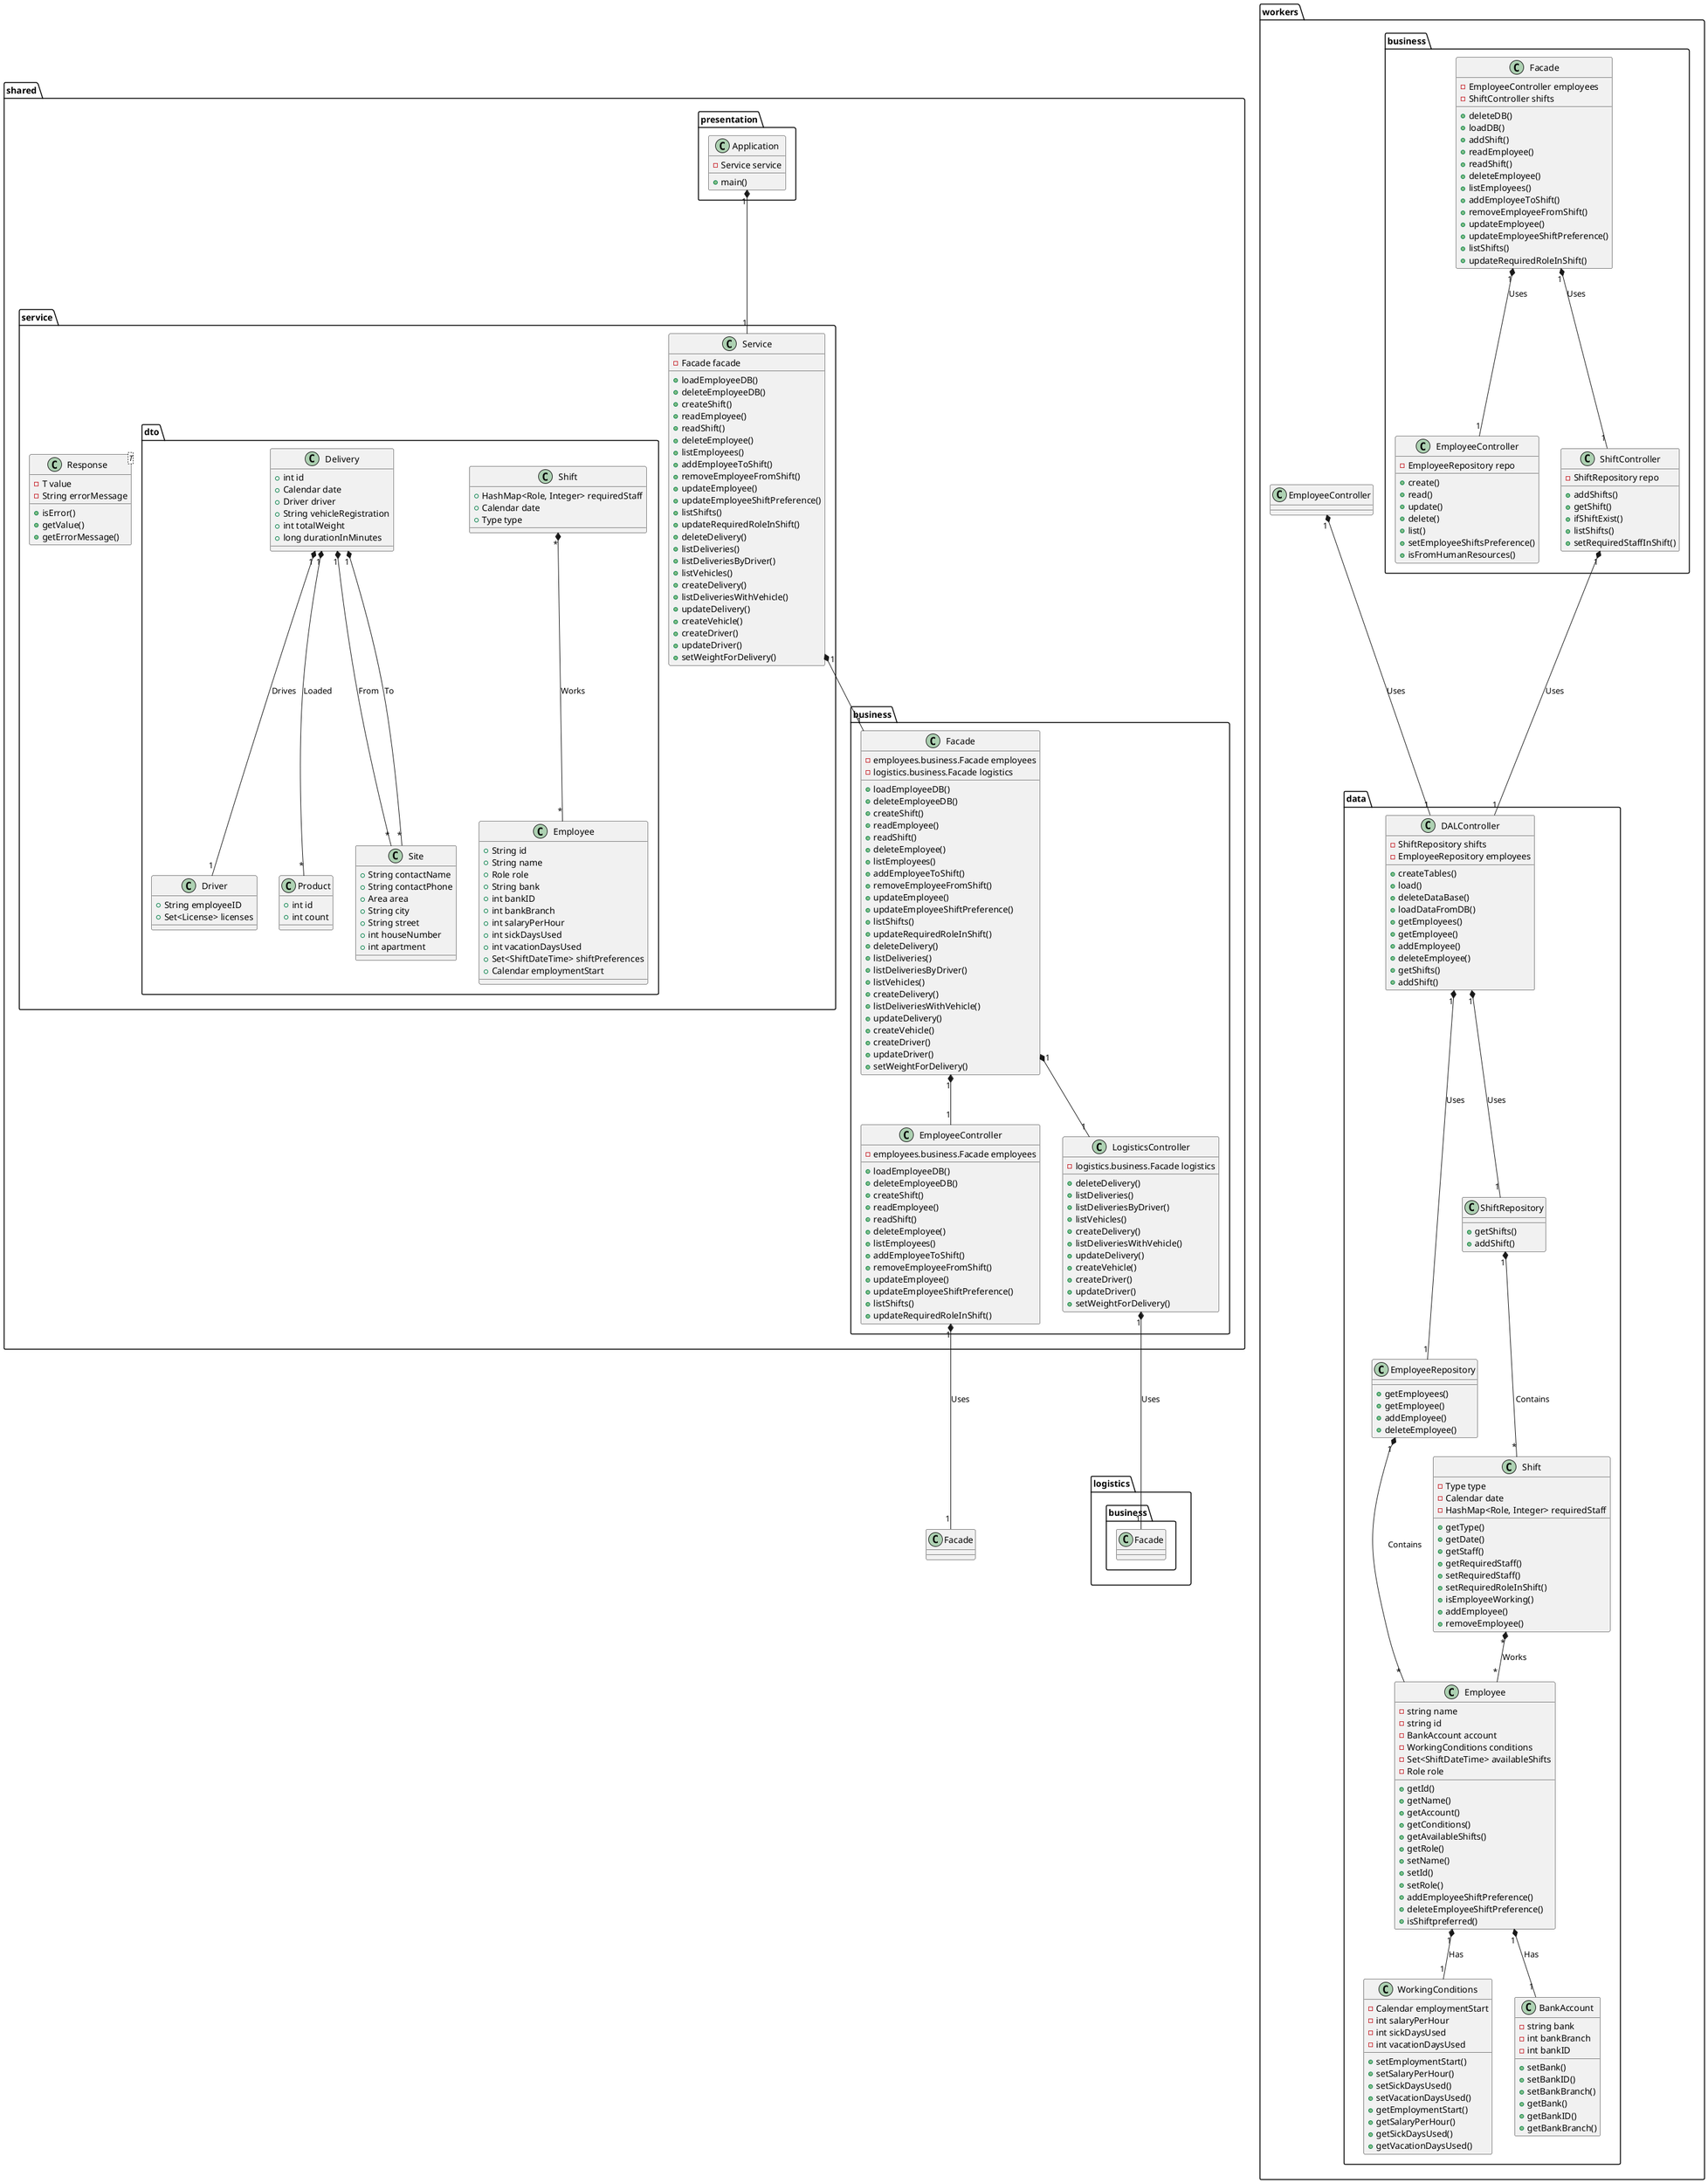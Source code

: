 @startuml
package shared {
  package shared.presentation {
    class Application {
      -Service service
      +main()
    }
  }

  package shared.service {
    class shared.service.Service {
      -Facade facade
      +loadEmployeeDB()
      +deleteEmployeeDB()
      +createShift()
      +readEmployee()
      +readShift()
      +deleteEmployee()
      +listEmployees()
      +addEmployeeToShift()
      +removeEmployeeFromShift()
      +updateEmployee()
      +updateEmployeeShiftPreference()
      +listShifts()
      +updateRequiredRoleInShift()
      +deleteDelivery()
      +listDeliveries()
      +listDeliveriesByDriver()
      +listVehicles()
      +createDelivery()
      +listDeliveriesWithVehicle()
      +updateDelivery()
      +createVehicle()
      +createDriver()
      +updateDriver()
      +setWeightForDelivery()
    }

    class shared.service.Response<T> {
      -T value
      -String errorMessage
      +isError()
      +getValue()
      +getErrorMessage()
    }

    package shared.service.dto {
      class shared.service.dto.Employee {
        +String id
        +String name
        +Role role
        +String bank
        +int bankID
        +int bankBranch
        +int salaryPerHour
        +int sickDaysUsed
        +int vacationDaysUsed
        +Set<ShiftDateTime> shiftPreferences
        +Calendar employmentStart
      }

      class shared.service.dto.Shift {
        +HashMap<Role, Integer> requiredStaff
        +Calendar date
        +Type type
      }

      class shared.service.dto.Delivery {
        +int id
        +Calendar date
        +Driver driver
        +String vehicleRegistration
        +int totalWeight
        +long durationInMinutes
      }

      class shared.service.dto.Driver {
        +String employeeID
        +Set<License> licenses
      }

      class shared.service.dto.Product {
        +int id
        +int count
      }

      class shared.service.dto.Site {
        +String contactName
        +String contactPhone
        +Area area
        +String city
        +String street
        +int houseNumber
        +int apartment
      }

      shared.service.dto.Delivery "1" *-- "1" shared.service.dto.Driver: Drives
      shared.service.dto.Delivery "1" *-- "*" shared.service.dto.Product: Loaded
      shared.service.dto.Delivery "1" *-- "*" shared.service.dto.Site: From
      shared.service.dto.Delivery "1" *-- "*" shared.service.dto.Site: To

      shared.service.dto.Shift "*" *-- "*" shared.service.dto.Employee: Works

      Application "1" *-- "1" shared.service.Service
    }
  }

  package shared.business {
    class shared.business.Facade {
      -employees.business.Facade employees
      -logistics.business.Facade logistics
      +loadEmployeeDB()
      +deleteEmployeeDB()
      +createShift()
      +readEmployee()
      +readShift()
      +deleteEmployee()
      +listEmployees()
      +addEmployeeToShift()
      +removeEmployeeFromShift()
      +updateEmployee()
      +updateEmployeeShiftPreference()
      +listShifts()
      +updateRequiredRoleInShift()
      +deleteDelivery()
      +listDeliveries()
      +listDeliveriesByDriver()
      +listVehicles()
      +createDelivery()
      +listDeliveriesWithVehicle()
      +updateDelivery()
      +createVehicle()
      +createDriver()
      +updateDriver()
      +setWeightForDelivery()
    }

    class shared.business.EmployeeController {
      -employees.business.Facade employees
      +loadEmployeeDB()
      +deleteEmployeeDB()
      +createShift()
      +readEmployee()
      +readShift()
      +deleteEmployee()
      +listEmployees()
      +addEmployeeToShift()
      +removeEmployeeFromShift()
      +updateEmployee()
      +updateEmployeeShiftPreference()
      +listShifts()
      +updateRequiredRoleInShift()
    }

    class shared.business.LogisticsController {
      -logistics.business.Facade logistics
      +deleteDelivery()
      +listDeliveries()
      +listDeliveriesByDriver()
      +listVehicles()
      +createDelivery()
      +listDeliveriesWithVehicle()
      +updateDelivery()
      +createVehicle()
      +createDriver()
      +updateDriver()
      +setWeightForDelivery()
    }

    shared.business.Facade "1" *-- "1" shared.business.EmployeeController
    shared.business.Facade "1" *-- "1" shared.business.LogisticsController
  }

  shared.service.Service "1" *-- "1" shared.business.Facade
}

package logistics {
  package logistics.business {
    class logistics.business.Facade {}
  }
}

package workers {
  package business {
    class Facade {
      -EmployeeController employees
      -ShiftController shifts
      +deleteDB()
      +loadDB()
      +addShift()
      +readEmployee()
      +readShift()
      +deleteEmployee()
      +listEmployees()
      +addEmployeeToShift()
      +removeEmployeeFromShift()
      +updateEmployee()
      +updateEmployeeShiftPreference()
      +listShifts()
      +updateRequiredRoleInShift()
    }

    class EmployeeController {
      -EmployeeRepository repo
      +create()
      +read()
      +update()
      +delete()
      +list()
      +setEmployeeShiftsPreference()
      +isFromHumanResources()
    }

    class ShiftController {
      -ShiftRepository repo
      +addShifts()
      +getShift()
      +ifShiftExist()
      +listShifts()
      +setRequiredStaffInShift()
    }

    Facade "1" *-- "1" EmployeeController: Uses
    Facade "1" *-- "1" ShiftController: Uses
  }

  package data {
    class DALController {
      -ShiftRepository shifts
      -EmployeeRepository employees
      +createTables()
      +load()
      +deleteDataBase()
      +loadDataFromDB()
      +getEmployees()
      +getEmployee()
      +addEmployee()
      +deleteEmployee()
      +getShifts()
      +addShift()
    }

    class Employee {
      -string name
      -string id
      -BankAccount account
      -WorkingConditions conditions
      -Set<ShiftDateTime> availableShifts
      -Role role
      +getId()
      +getName()
      +getAccount()
      +getConditions()
      +getAvailableShifts()
      +getRole()
      +setName()
      +setId()
      +setRole()
      +addEmployeeShiftPreference()
      +deleteEmployeeShiftPreference()
      +isShiftpreferred()
    }

    class WorkingConditions {
      -Calendar employmentStart
      -int salaryPerHour
      -int sickDaysUsed
      -int vacationDaysUsed
      +setEmploymentStart()
      +setSalaryPerHour()
      +setSickDaysUsed()
      +setVacationDaysUsed()
      +getEmploymentStart()
      +getSalaryPerHour()
      +getSickDaysUsed()
      +getVacationDaysUsed()
    }

    class BankAccount {
      -string bank
      -int bankBranch
      -int bankID
      +setBank()
      +setBankID()
      +setBankBranch()
      +getBank()
      +getBankID()
      +getBankBranch()
    }

    class Shift {
      -Type type
      -Calendar date
      -HashMap<Role, Integer> requiredStaff
      +getType()
      +getDate()
      +getStaff()
      +getRequiredStaff()
      +setRequiredStaff()
      +setRequiredRoleInShift()
      +isEmployeeWorking()
      +addEmployee()
      +removeEmployee()
    }

    class EmployeeRepository {
      +getEmployees()
      +getEmployee()
      +addEmployee()
      +deleteEmployee()
    }

    class ShiftRepository {
      +getShifts()
      +addShift()
    }

    EmployeeRepository "1" *-- "*" Employee: Contains
    Employee "1" *-- "1" WorkingConditions: Has
    Employee "1" *-- "1" BankAccount: Has
    ShiftRepository "1" *-- "*" Shift: Contains
    Shift "*" *-- "*" Employee: Works
  }

  ShiftController "1" *-- "1" DALController: Uses
  EmployeeController "1" *-- "1" DALController: Uses
  DALController "1" *-- "1" ShiftRepository: Uses
  DALController "1" *-- "1" EmployeeRepository: Uses
}

shared.business.EmployeeController "1" *-- "1" Facade: Uses
shared.business.LogisticsController "1" *-- "1" logistics.business.Facade: Uses
@enduml